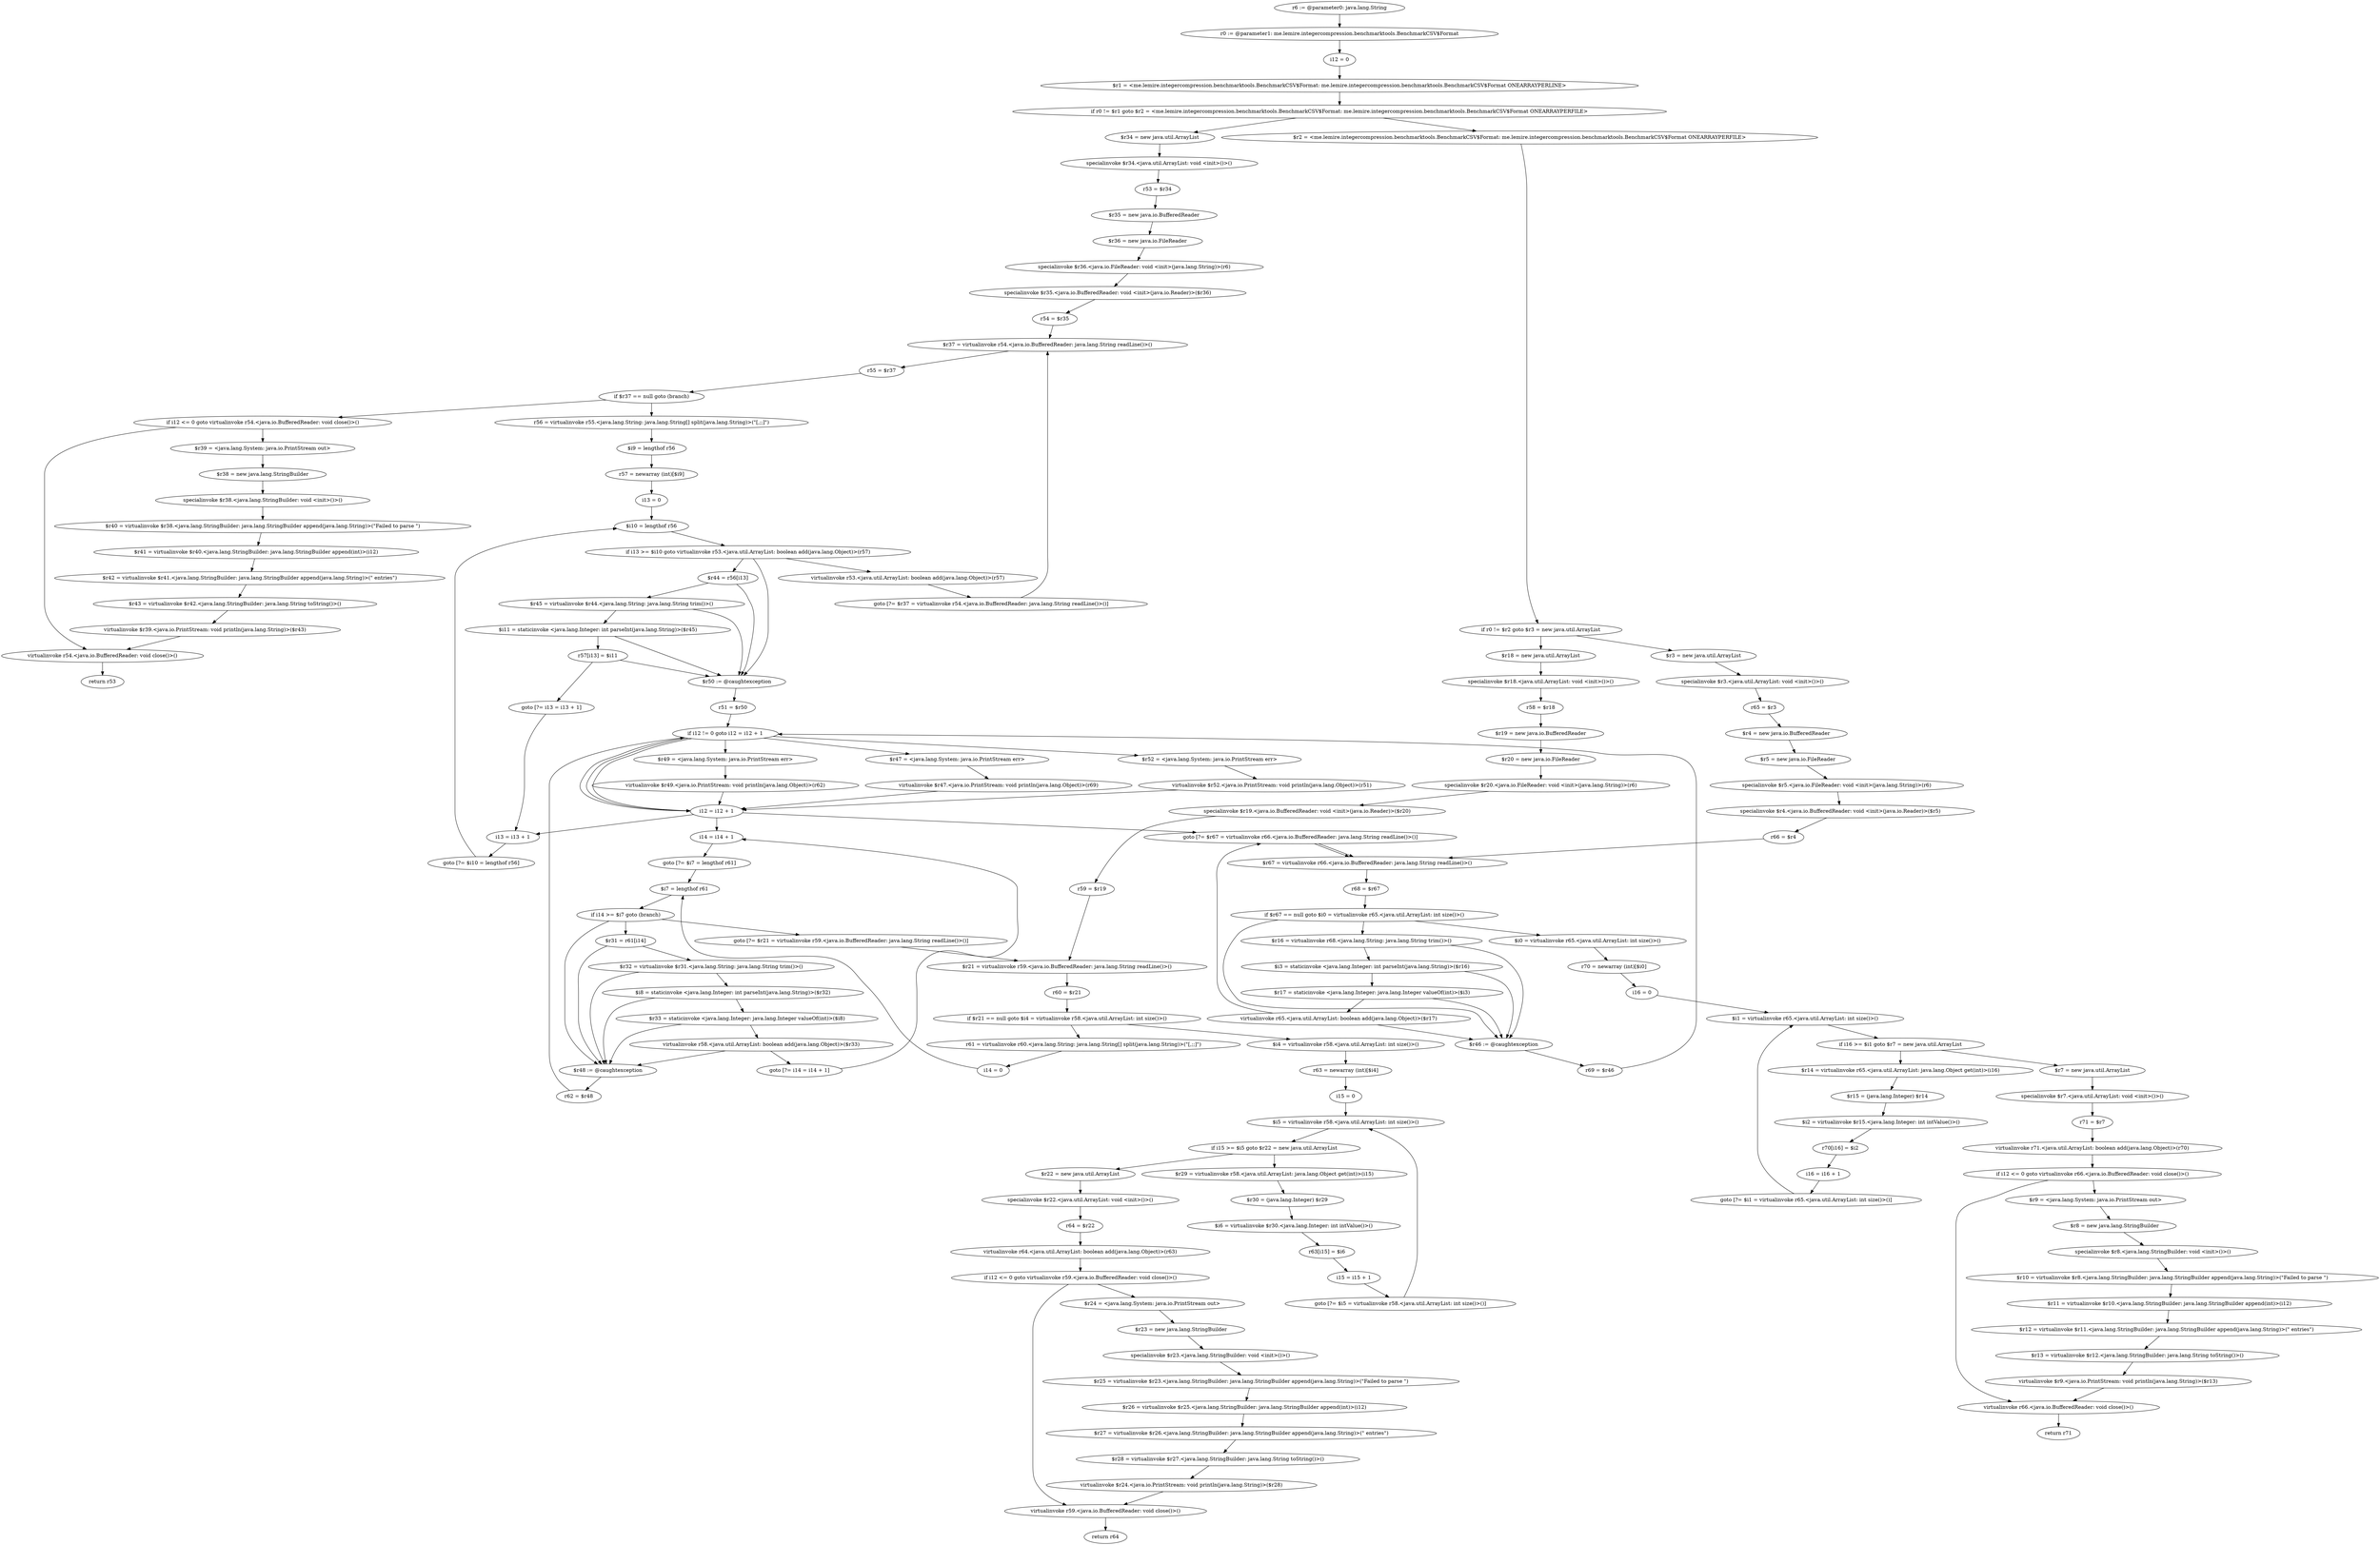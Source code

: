 digraph "unitGraph" {
    "r6 := @parameter0: java.lang.String"
    "r0 := @parameter1: me.lemire.integercompression.benchmarktools.BenchmarkCSV$Format"
    "i12 = 0"
    "$r1 = <me.lemire.integercompression.benchmarktools.BenchmarkCSV$Format: me.lemire.integercompression.benchmarktools.BenchmarkCSV$Format ONEARRAYPERLINE>"
    "if r0 != $r1 goto $r2 = <me.lemire.integercompression.benchmarktools.BenchmarkCSV$Format: me.lemire.integercompression.benchmarktools.BenchmarkCSV$Format ONEARRAYPERFILE>"
    "$r34 = new java.util.ArrayList"
    "specialinvoke $r34.<java.util.ArrayList: void <init>()>()"
    "r53 = $r34"
    "$r35 = new java.io.BufferedReader"
    "$r36 = new java.io.FileReader"
    "specialinvoke $r36.<java.io.FileReader: void <init>(java.lang.String)>(r6)"
    "specialinvoke $r35.<java.io.BufferedReader: void <init>(java.io.Reader)>($r36)"
    "r54 = $r35"
    "$r37 = virtualinvoke r54.<java.io.BufferedReader: java.lang.String readLine()>()"
    "r55 = $r37"
    "if $r37 == null goto (branch)"
    "r56 = virtualinvoke r55.<java.lang.String: java.lang.String[] split(java.lang.String)>(\"[,;;]\")"
    "$i9 = lengthof r56"
    "r57 = newarray (int)[$i9]"
    "i13 = 0"
    "$i10 = lengthof r56"
    "if i13 >= $i10 goto virtualinvoke r53.<java.util.ArrayList: boolean add(java.lang.Object)>(r57)"
    "$r44 = r56[i13]"
    "$r45 = virtualinvoke $r44.<java.lang.String: java.lang.String trim()>()"
    "$i11 = staticinvoke <java.lang.Integer: int parseInt(java.lang.String)>($r45)"
    "r57[i13] = $i11"
    "goto [?= i13 = i13 + 1]"
    "$r50 := @caughtexception"
    "r51 = $r50"
    "if i12 != 0 goto i12 = i12 + 1"
    "$r52 = <java.lang.System: java.io.PrintStream err>"
    "virtualinvoke $r52.<java.io.PrintStream: void println(java.lang.Object)>(r51)"
    "i12 = i12 + 1"
    "i13 = i13 + 1"
    "goto [?= $i10 = lengthof r56]"
    "virtualinvoke r53.<java.util.ArrayList: boolean add(java.lang.Object)>(r57)"
    "goto [?= $r37 = virtualinvoke r54.<java.io.BufferedReader: java.lang.String readLine()>()]"
    "if i12 <= 0 goto virtualinvoke r54.<java.io.BufferedReader: void close()>()"
    "$r39 = <java.lang.System: java.io.PrintStream out>"
    "$r38 = new java.lang.StringBuilder"
    "specialinvoke $r38.<java.lang.StringBuilder: void <init>()>()"
    "$r40 = virtualinvoke $r38.<java.lang.StringBuilder: java.lang.StringBuilder append(java.lang.String)>(\"Failed to parse \")"
    "$r41 = virtualinvoke $r40.<java.lang.StringBuilder: java.lang.StringBuilder append(int)>(i12)"
    "$r42 = virtualinvoke $r41.<java.lang.StringBuilder: java.lang.StringBuilder append(java.lang.String)>(\" entries\")"
    "$r43 = virtualinvoke $r42.<java.lang.StringBuilder: java.lang.String toString()>()"
    "virtualinvoke $r39.<java.io.PrintStream: void println(java.lang.String)>($r43)"
    "virtualinvoke r54.<java.io.BufferedReader: void close()>()"
    "return r53"
    "$r2 = <me.lemire.integercompression.benchmarktools.BenchmarkCSV$Format: me.lemire.integercompression.benchmarktools.BenchmarkCSV$Format ONEARRAYPERFILE>"
    "if r0 != $r2 goto $r3 = new java.util.ArrayList"
    "$r18 = new java.util.ArrayList"
    "specialinvoke $r18.<java.util.ArrayList: void <init>()>()"
    "r58 = $r18"
    "$r19 = new java.io.BufferedReader"
    "$r20 = new java.io.FileReader"
    "specialinvoke $r20.<java.io.FileReader: void <init>(java.lang.String)>(r6)"
    "specialinvoke $r19.<java.io.BufferedReader: void <init>(java.io.Reader)>($r20)"
    "r59 = $r19"
    "$r21 = virtualinvoke r59.<java.io.BufferedReader: java.lang.String readLine()>()"
    "r60 = $r21"
    "if $r21 == null goto $i4 = virtualinvoke r58.<java.util.ArrayList: int size()>()"
    "r61 = virtualinvoke r60.<java.lang.String: java.lang.String[] split(java.lang.String)>(\"[,;;]\")"
    "i14 = 0"
    "$i7 = lengthof r61"
    "if i14 >= $i7 goto (branch)"
    "$r31 = r61[i14]"
    "$r32 = virtualinvoke $r31.<java.lang.String: java.lang.String trim()>()"
    "$i8 = staticinvoke <java.lang.Integer: int parseInt(java.lang.String)>($r32)"
    "$r33 = staticinvoke <java.lang.Integer: java.lang.Integer valueOf(int)>($i8)"
    "virtualinvoke r58.<java.util.ArrayList: boolean add(java.lang.Object)>($r33)"
    "goto [?= i14 = i14 + 1]"
    "$r48 := @caughtexception"
    "r62 = $r48"
    "$r49 = <java.lang.System: java.io.PrintStream err>"
    "virtualinvoke $r49.<java.io.PrintStream: void println(java.lang.Object)>(r62)"
    "i14 = i14 + 1"
    "goto [?= $i7 = lengthof r61]"
    "goto [?= $r21 = virtualinvoke r59.<java.io.BufferedReader: java.lang.String readLine()>()]"
    "$i4 = virtualinvoke r58.<java.util.ArrayList: int size()>()"
    "r63 = newarray (int)[$i4]"
    "i15 = 0"
    "$i5 = virtualinvoke r58.<java.util.ArrayList: int size()>()"
    "if i15 >= $i5 goto $r22 = new java.util.ArrayList"
    "$r29 = virtualinvoke r58.<java.util.ArrayList: java.lang.Object get(int)>(i15)"
    "$r30 = (java.lang.Integer) $r29"
    "$i6 = virtualinvoke $r30.<java.lang.Integer: int intValue()>()"
    "r63[i15] = $i6"
    "i15 = i15 + 1"
    "goto [?= $i5 = virtualinvoke r58.<java.util.ArrayList: int size()>()]"
    "$r22 = new java.util.ArrayList"
    "specialinvoke $r22.<java.util.ArrayList: void <init>()>()"
    "r64 = $r22"
    "virtualinvoke r64.<java.util.ArrayList: boolean add(java.lang.Object)>(r63)"
    "if i12 <= 0 goto virtualinvoke r59.<java.io.BufferedReader: void close()>()"
    "$r24 = <java.lang.System: java.io.PrintStream out>"
    "$r23 = new java.lang.StringBuilder"
    "specialinvoke $r23.<java.lang.StringBuilder: void <init>()>()"
    "$r25 = virtualinvoke $r23.<java.lang.StringBuilder: java.lang.StringBuilder append(java.lang.String)>(\"Failed to parse \")"
    "$r26 = virtualinvoke $r25.<java.lang.StringBuilder: java.lang.StringBuilder append(int)>(i12)"
    "$r27 = virtualinvoke $r26.<java.lang.StringBuilder: java.lang.StringBuilder append(java.lang.String)>(\" entries\")"
    "$r28 = virtualinvoke $r27.<java.lang.StringBuilder: java.lang.String toString()>()"
    "virtualinvoke $r24.<java.io.PrintStream: void println(java.lang.String)>($r28)"
    "virtualinvoke r59.<java.io.BufferedReader: void close()>()"
    "return r64"
    "$r3 = new java.util.ArrayList"
    "specialinvoke $r3.<java.util.ArrayList: void <init>()>()"
    "r65 = $r3"
    "$r4 = new java.io.BufferedReader"
    "$r5 = new java.io.FileReader"
    "specialinvoke $r5.<java.io.FileReader: void <init>(java.lang.String)>(r6)"
    "specialinvoke $r4.<java.io.BufferedReader: void <init>(java.io.Reader)>($r5)"
    "r66 = $r4"
    "$r67 = virtualinvoke r66.<java.io.BufferedReader: java.lang.String readLine()>()"
    "r68 = $r67"
    "if $r67 == null goto $i0 = virtualinvoke r65.<java.util.ArrayList: int size()>()"
    "$r16 = virtualinvoke r68.<java.lang.String: java.lang.String trim()>()"
    "$i3 = staticinvoke <java.lang.Integer: int parseInt(java.lang.String)>($r16)"
    "$r17 = staticinvoke <java.lang.Integer: java.lang.Integer valueOf(int)>($i3)"
    "virtualinvoke r65.<java.util.ArrayList: boolean add(java.lang.Object)>($r17)"
    "goto [?= $r67 = virtualinvoke r66.<java.io.BufferedReader: java.lang.String readLine()>()]"
    "$r46 := @caughtexception"
    "r69 = $r46"
    "$r47 = <java.lang.System: java.io.PrintStream err>"
    "virtualinvoke $r47.<java.io.PrintStream: void println(java.lang.Object)>(r69)"
    "$i0 = virtualinvoke r65.<java.util.ArrayList: int size()>()"
    "r70 = newarray (int)[$i0]"
    "i16 = 0"
    "$i1 = virtualinvoke r65.<java.util.ArrayList: int size()>()"
    "if i16 >= $i1 goto $r7 = new java.util.ArrayList"
    "$r14 = virtualinvoke r65.<java.util.ArrayList: java.lang.Object get(int)>(i16)"
    "$r15 = (java.lang.Integer) $r14"
    "$i2 = virtualinvoke $r15.<java.lang.Integer: int intValue()>()"
    "r70[i16] = $i2"
    "i16 = i16 + 1"
    "goto [?= $i1 = virtualinvoke r65.<java.util.ArrayList: int size()>()]"
    "$r7 = new java.util.ArrayList"
    "specialinvoke $r7.<java.util.ArrayList: void <init>()>()"
    "r71 = $r7"
    "virtualinvoke r71.<java.util.ArrayList: boolean add(java.lang.Object)>(r70)"
    "if i12 <= 0 goto virtualinvoke r66.<java.io.BufferedReader: void close()>()"
    "$r9 = <java.lang.System: java.io.PrintStream out>"
    "$r8 = new java.lang.StringBuilder"
    "specialinvoke $r8.<java.lang.StringBuilder: void <init>()>()"
    "$r10 = virtualinvoke $r8.<java.lang.StringBuilder: java.lang.StringBuilder append(java.lang.String)>(\"Failed to parse \")"
    "$r11 = virtualinvoke $r10.<java.lang.StringBuilder: java.lang.StringBuilder append(int)>(i12)"
    "$r12 = virtualinvoke $r11.<java.lang.StringBuilder: java.lang.StringBuilder append(java.lang.String)>(\" entries\")"
    "$r13 = virtualinvoke $r12.<java.lang.StringBuilder: java.lang.String toString()>()"
    "virtualinvoke $r9.<java.io.PrintStream: void println(java.lang.String)>($r13)"
    "virtualinvoke r66.<java.io.BufferedReader: void close()>()"
    "return r71"
    "r6 := @parameter0: java.lang.String"->"r0 := @parameter1: me.lemire.integercompression.benchmarktools.BenchmarkCSV$Format";
    "r0 := @parameter1: me.lemire.integercompression.benchmarktools.BenchmarkCSV$Format"->"i12 = 0";
    "i12 = 0"->"$r1 = <me.lemire.integercompression.benchmarktools.BenchmarkCSV$Format: me.lemire.integercompression.benchmarktools.BenchmarkCSV$Format ONEARRAYPERLINE>";
    "$r1 = <me.lemire.integercompression.benchmarktools.BenchmarkCSV$Format: me.lemire.integercompression.benchmarktools.BenchmarkCSV$Format ONEARRAYPERLINE>"->"if r0 != $r1 goto $r2 = <me.lemire.integercompression.benchmarktools.BenchmarkCSV$Format: me.lemire.integercompression.benchmarktools.BenchmarkCSV$Format ONEARRAYPERFILE>";
    "if r0 != $r1 goto $r2 = <me.lemire.integercompression.benchmarktools.BenchmarkCSV$Format: me.lemire.integercompression.benchmarktools.BenchmarkCSV$Format ONEARRAYPERFILE>"->"$r34 = new java.util.ArrayList";
    "if r0 != $r1 goto $r2 = <me.lemire.integercompression.benchmarktools.BenchmarkCSV$Format: me.lemire.integercompression.benchmarktools.BenchmarkCSV$Format ONEARRAYPERFILE>"->"$r2 = <me.lemire.integercompression.benchmarktools.BenchmarkCSV$Format: me.lemire.integercompression.benchmarktools.BenchmarkCSV$Format ONEARRAYPERFILE>";
    "$r34 = new java.util.ArrayList"->"specialinvoke $r34.<java.util.ArrayList: void <init>()>()";
    "specialinvoke $r34.<java.util.ArrayList: void <init>()>()"->"r53 = $r34";
    "r53 = $r34"->"$r35 = new java.io.BufferedReader";
    "$r35 = new java.io.BufferedReader"->"$r36 = new java.io.FileReader";
    "$r36 = new java.io.FileReader"->"specialinvoke $r36.<java.io.FileReader: void <init>(java.lang.String)>(r6)";
    "specialinvoke $r36.<java.io.FileReader: void <init>(java.lang.String)>(r6)"->"specialinvoke $r35.<java.io.BufferedReader: void <init>(java.io.Reader)>($r36)";
    "specialinvoke $r35.<java.io.BufferedReader: void <init>(java.io.Reader)>($r36)"->"r54 = $r35";
    "r54 = $r35"->"$r37 = virtualinvoke r54.<java.io.BufferedReader: java.lang.String readLine()>()";
    "$r37 = virtualinvoke r54.<java.io.BufferedReader: java.lang.String readLine()>()"->"r55 = $r37";
    "r55 = $r37"->"if $r37 == null goto (branch)";
    "if $r37 == null goto (branch)"->"r56 = virtualinvoke r55.<java.lang.String: java.lang.String[] split(java.lang.String)>(\"[,;;]\")";
    "if $r37 == null goto (branch)"->"if i12 <= 0 goto virtualinvoke r54.<java.io.BufferedReader: void close()>()";
    "r56 = virtualinvoke r55.<java.lang.String: java.lang.String[] split(java.lang.String)>(\"[,;;]\")"->"$i9 = lengthof r56";
    "$i9 = lengthof r56"->"r57 = newarray (int)[$i9]";
    "r57 = newarray (int)[$i9]"->"i13 = 0";
    "i13 = 0"->"$i10 = lengthof r56";
    "$i10 = lengthof r56"->"if i13 >= $i10 goto virtualinvoke r53.<java.util.ArrayList: boolean add(java.lang.Object)>(r57)";
    "if i13 >= $i10 goto virtualinvoke r53.<java.util.ArrayList: boolean add(java.lang.Object)>(r57)"->"$r44 = r56[i13]";
    "if i13 >= $i10 goto virtualinvoke r53.<java.util.ArrayList: boolean add(java.lang.Object)>(r57)"->"virtualinvoke r53.<java.util.ArrayList: boolean add(java.lang.Object)>(r57)";
    "if i13 >= $i10 goto virtualinvoke r53.<java.util.ArrayList: boolean add(java.lang.Object)>(r57)"->"$r50 := @caughtexception";
    "$r44 = r56[i13]"->"$r45 = virtualinvoke $r44.<java.lang.String: java.lang.String trim()>()";
    "$r44 = r56[i13]"->"$r50 := @caughtexception";
    "$r45 = virtualinvoke $r44.<java.lang.String: java.lang.String trim()>()"->"$i11 = staticinvoke <java.lang.Integer: int parseInt(java.lang.String)>($r45)";
    "$r45 = virtualinvoke $r44.<java.lang.String: java.lang.String trim()>()"->"$r50 := @caughtexception";
    "$i11 = staticinvoke <java.lang.Integer: int parseInt(java.lang.String)>($r45)"->"r57[i13] = $i11";
    "$i11 = staticinvoke <java.lang.Integer: int parseInt(java.lang.String)>($r45)"->"$r50 := @caughtexception";
    "r57[i13] = $i11"->"goto [?= i13 = i13 + 1]";
    "r57[i13] = $i11"->"$r50 := @caughtexception";
    "goto [?= i13 = i13 + 1]"->"i13 = i13 + 1";
    "$r50 := @caughtexception"->"r51 = $r50";
    "r51 = $r50"->"if i12 != 0 goto i12 = i12 + 1";
    "if i12 != 0 goto i12 = i12 + 1"->"$r52 = <java.lang.System: java.io.PrintStream err>";
    "if i12 != 0 goto i12 = i12 + 1"->"i12 = i12 + 1";
    "$r52 = <java.lang.System: java.io.PrintStream err>"->"virtualinvoke $r52.<java.io.PrintStream: void println(java.lang.Object)>(r51)";
    "virtualinvoke $r52.<java.io.PrintStream: void println(java.lang.Object)>(r51)"->"i12 = i12 + 1";
    "i12 = i12 + 1"->"i13 = i13 + 1";
    "i13 = i13 + 1"->"goto [?= $i10 = lengthof r56]";
    "goto [?= $i10 = lengthof r56]"->"$i10 = lengthof r56";
    "virtualinvoke r53.<java.util.ArrayList: boolean add(java.lang.Object)>(r57)"->"goto [?= $r37 = virtualinvoke r54.<java.io.BufferedReader: java.lang.String readLine()>()]";
    "goto [?= $r37 = virtualinvoke r54.<java.io.BufferedReader: java.lang.String readLine()>()]"->"$r37 = virtualinvoke r54.<java.io.BufferedReader: java.lang.String readLine()>()";
    "if i12 <= 0 goto virtualinvoke r54.<java.io.BufferedReader: void close()>()"->"$r39 = <java.lang.System: java.io.PrintStream out>";
    "if i12 <= 0 goto virtualinvoke r54.<java.io.BufferedReader: void close()>()"->"virtualinvoke r54.<java.io.BufferedReader: void close()>()";
    "$r39 = <java.lang.System: java.io.PrintStream out>"->"$r38 = new java.lang.StringBuilder";
    "$r38 = new java.lang.StringBuilder"->"specialinvoke $r38.<java.lang.StringBuilder: void <init>()>()";
    "specialinvoke $r38.<java.lang.StringBuilder: void <init>()>()"->"$r40 = virtualinvoke $r38.<java.lang.StringBuilder: java.lang.StringBuilder append(java.lang.String)>(\"Failed to parse \")";
    "$r40 = virtualinvoke $r38.<java.lang.StringBuilder: java.lang.StringBuilder append(java.lang.String)>(\"Failed to parse \")"->"$r41 = virtualinvoke $r40.<java.lang.StringBuilder: java.lang.StringBuilder append(int)>(i12)";
    "$r41 = virtualinvoke $r40.<java.lang.StringBuilder: java.lang.StringBuilder append(int)>(i12)"->"$r42 = virtualinvoke $r41.<java.lang.StringBuilder: java.lang.StringBuilder append(java.lang.String)>(\" entries\")";
    "$r42 = virtualinvoke $r41.<java.lang.StringBuilder: java.lang.StringBuilder append(java.lang.String)>(\" entries\")"->"$r43 = virtualinvoke $r42.<java.lang.StringBuilder: java.lang.String toString()>()";
    "$r43 = virtualinvoke $r42.<java.lang.StringBuilder: java.lang.String toString()>()"->"virtualinvoke $r39.<java.io.PrintStream: void println(java.lang.String)>($r43)";
    "virtualinvoke $r39.<java.io.PrintStream: void println(java.lang.String)>($r43)"->"virtualinvoke r54.<java.io.BufferedReader: void close()>()";
    "virtualinvoke r54.<java.io.BufferedReader: void close()>()"->"return r53";
    "$r2 = <me.lemire.integercompression.benchmarktools.BenchmarkCSV$Format: me.lemire.integercompression.benchmarktools.BenchmarkCSV$Format ONEARRAYPERFILE>"->"if r0 != $r2 goto $r3 = new java.util.ArrayList";
    "if r0 != $r2 goto $r3 = new java.util.ArrayList"->"$r18 = new java.util.ArrayList";
    "if r0 != $r2 goto $r3 = new java.util.ArrayList"->"$r3 = new java.util.ArrayList";
    "$r18 = new java.util.ArrayList"->"specialinvoke $r18.<java.util.ArrayList: void <init>()>()";
    "specialinvoke $r18.<java.util.ArrayList: void <init>()>()"->"r58 = $r18";
    "r58 = $r18"->"$r19 = new java.io.BufferedReader";
    "$r19 = new java.io.BufferedReader"->"$r20 = new java.io.FileReader";
    "$r20 = new java.io.FileReader"->"specialinvoke $r20.<java.io.FileReader: void <init>(java.lang.String)>(r6)";
    "specialinvoke $r20.<java.io.FileReader: void <init>(java.lang.String)>(r6)"->"specialinvoke $r19.<java.io.BufferedReader: void <init>(java.io.Reader)>($r20)";
    "specialinvoke $r19.<java.io.BufferedReader: void <init>(java.io.Reader)>($r20)"->"r59 = $r19";
    "r59 = $r19"->"$r21 = virtualinvoke r59.<java.io.BufferedReader: java.lang.String readLine()>()";
    "$r21 = virtualinvoke r59.<java.io.BufferedReader: java.lang.String readLine()>()"->"r60 = $r21";
    "r60 = $r21"->"if $r21 == null goto $i4 = virtualinvoke r58.<java.util.ArrayList: int size()>()";
    "if $r21 == null goto $i4 = virtualinvoke r58.<java.util.ArrayList: int size()>()"->"r61 = virtualinvoke r60.<java.lang.String: java.lang.String[] split(java.lang.String)>(\"[,;;]\")";
    "if $r21 == null goto $i4 = virtualinvoke r58.<java.util.ArrayList: int size()>()"->"$i4 = virtualinvoke r58.<java.util.ArrayList: int size()>()";
    "r61 = virtualinvoke r60.<java.lang.String: java.lang.String[] split(java.lang.String)>(\"[,;;]\")"->"i14 = 0";
    "i14 = 0"->"$i7 = lengthof r61";
    "$i7 = lengthof r61"->"if i14 >= $i7 goto (branch)";
    "if i14 >= $i7 goto (branch)"->"$r31 = r61[i14]";
    "if i14 >= $i7 goto (branch)"->"goto [?= $r21 = virtualinvoke r59.<java.io.BufferedReader: java.lang.String readLine()>()]";
    "if i14 >= $i7 goto (branch)"->"$r48 := @caughtexception";
    "$r31 = r61[i14]"->"$r32 = virtualinvoke $r31.<java.lang.String: java.lang.String trim()>()";
    "$r31 = r61[i14]"->"$r48 := @caughtexception";
    "$r32 = virtualinvoke $r31.<java.lang.String: java.lang.String trim()>()"->"$i8 = staticinvoke <java.lang.Integer: int parseInt(java.lang.String)>($r32)";
    "$r32 = virtualinvoke $r31.<java.lang.String: java.lang.String trim()>()"->"$r48 := @caughtexception";
    "$i8 = staticinvoke <java.lang.Integer: int parseInt(java.lang.String)>($r32)"->"$r33 = staticinvoke <java.lang.Integer: java.lang.Integer valueOf(int)>($i8)";
    "$i8 = staticinvoke <java.lang.Integer: int parseInt(java.lang.String)>($r32)"->"$r48 := @caughtexception";
    "$r33 = staticinvoke <java.lang.Integer: java.lang.Integer valueOf(int)>($i8)"->"virtualinvoke r58.<java.util.ArrayList: boolean add(java.lang.Object)>($r33)";
    "$r33 = staticinvoke <java.lang.Integer: java.lang.Integer valueOf(int)>($i8)"->"$r48 := @caughtexception";
    "virtualinvoke r58.<java.util.ArrayList: boolean add(java.lang.Object)>($r33)"->"goto [?= i14 = i14 + 1]";
    "virtualinvoke r58.<java.util.ArrayList: boolean add(java.lang.Object)>($r33)"->"$r48 := @caughtexception";
    "goto [?= i14 = i14 + 1]"->"i14 = i14 + 1";
    "$r48 := @caughtexception"->"r62 = $r48";
    "r62 = $r48"->"if i12 != 0 goto i12 = i12 + 1";
    "if i12 != 0 goto i12 = i12 + 1"->"$r49 = <java.lang.System: java.io.PrintStream err>";
    "if i12 != 0 goto i12 = i12 + 1"->"i12 = i12 + 1";
    "$r49 = <java.lang.System: java.io.PrintStream err>"->"virtualinvoke $r49.<java.io.PrintStream: void println(java.lang.Object)>(r62)";
    "virtualinvoke $r49.<java.io.PrintStream: void println(java.lang.Object)>(r62)"->"i12 = i12 + 1";
    "i12 = i12 + 1"->"i14 = i14 + 1";
    "i14 = i14 + 1"->"goto [?= $i7 = lengthof r61]";
    "goto [?= $i7 = lengthof r61]"->"$i7 = lengthof r61";
    "goto [?= $r21 = virtualinvoke r59.<java.io.BufferedReader: java.lang.String readLine()>()]"->"$r21 = virtualinvoke r59.<java.io.BufferedReader: java.lang.String readLine()>()";
    "$i4 = virtualinvoke r58.<java.util.ArrayList: int size()>()"->"r63 = newarray (int)[$i4]";
    "r63 = newarray (int)[$i4]"->"i15 = 0";
    "i15 = 0"->"$i5 = virtualinvoke r58.<java.util.ArrayList: int size()>()";
    "$i5 = virtualinvoke r58.<java.util.ArrayList: int size()>()"->"if i15 >= $i5 goto $r22 = new java.util.ArrayList";
    "if i15 >= $i5 goto $r22 = new java.util.ArrayList"->"$r29 = virtualinvoke r58.<java.util.ArrayList: java.lang.Object get(int)>(i15)";
    "if i15 >= $i5 goto $r22 = new java.util.ArrayList"->"$r22 = new java.util.ArrayList";
    "$r29 = virtualinvoke r58.<java.util.ArrayList: java.lang.Object get(int)>(i15)"->"$r30 = (java.lang.Integer) $r29";
    "$r30 = (java.lang.Integer) $r29"->"$i6 = virtualinvoke $r30.<java.lang.Integer: int intValue()>()";
    "$i6 = virtualinvoke $r30.<java.lang.Integer: int intValue()>()"->"r63[i15] = $i6";
    "r63[i15] = $i6"->"i15 = i15 + 1";
    "i15 = i15 + 1"->"goto [?= $i5 = virtualinvoke r58.<java.util.ArrayList: int size()>()]";
    "goto [?= $i5 = virtualinvoke r58.<java.util.ArrayList: int size()>()]"->"$i5 = virtualinvoke r58.<java.util.ArrayList: int size()>()";
    "$r22 = new java.util.ArrayList"->"specialinvoke $r22.<java.util.ArrayList: void <init>()>()";
    "specialinvoke $r22.<java.util.ArrayList: void <init>()>()"->"r64 = $r22";
    "r64 = $r22"->"virtualinvoke r64.<java.util.ArrayList: boolean add(java.lang.Object)>(r63)";
    "virtualinvoke r64.<java.util.ArrayList: boolean add(java.lang.Object)>(r63)"->"if i12 <= 0 goto virtualinvoke r59.<java.io.BufferedReader: void close()>()";
    "if i12 <= 0 goto virtualinvoke r59.<java.io.BufferedReader: void close()>()"->"$r24 = <java.lang.System: java.io.PrintStream out>";
    "if i12 <= 0 goto virtualinvoke r59.<java.io.BufferedReader: void close()>()"->"virtualinvoke r59.<java.io.BufferedReader: void close()>()";
    "$r24 = <java.lang.System: java.io.PrintStream out>"->"$r23 = new java.lang.StringBuilder";
    "$r23 = new java.lang.StringBuilder"->"specialinvoke $r23.<java.lang.StringBuilder: void <init>()>()";
    "specialinvoke $r23.<java.lang.StringBuilder: void <init>()>()"->"$r25 = virtualinvoke $r23.<java.lang.StringBuilder: java.lang.StringBuilder append(java.lang.String)>(\"Failed to parse \")";
    "$r25 = virtualinvoke $r23.<java.lang.StringBuilder: java.lang.StringBuilder append(java.lang.String)>(\"Failed to parse \")"->"$r26 = virtualinvoke $r25.<java.lang.StringBuilder: java.lang.StringBuilder append(int)>(i12)";
    "$r26 = virtualinvoke $r25.<java.lang.StringBuilder: java.lang.StringBuilder append(int)>(i12)"->"$r27 = virtualinvoke $r26.<java.lang.StringBuilder: java.lang.StringBuilder append(java.lang.String)>(\" entries\")";
    "$r27 = virtualinvoke $r26.<java.lang.StringBuilder: java.lang.StringBuilder append(java.lang.String)>(\" entries\")"->"$r28 = virtualinvoke $r27.<java.lang.StringBuilder: java.lang.String toString()>()";
    "$r28 = virtualinvoke $r27.<java.lang.StringBuilder: java.lang.String toString()>()"->"virtualinvoke $r24.<java.io.PrintStream: void println(java.lang.String)>($r28)";
    "virtualinvoke $r24.<java.io.PrintStream: void println(java.lang.String)>($r28)"->"virtualinvoke r59.<java.io.BufferedReader: void close()>()";
    "virtualinvoke r59.<java.io.BufferedReader: void close()>()"->"return r64";
    "$r3 = new java.util.ArrayList"->"specialinvoke $r3.<java.util.ArrayList: void <init>()>()";
    "specialinvoke $r3.<java.util.ArrayList: void <init>()>()"->"r65 = $r3";
    "r65 = $r3"->"$r4 = new java.io.BufferedReader";
    "$r4 = new java.io.BufferedReader"->"$r5 = new java.io.FileReader";
    "$r5 = new java.io.FileReader"->"specialinvoke $r5.<java.io.FileReader: void <init>(java.lang.String)>(r6)";
    "specialinvoke $r5.<java.io.FileReader: void <init>(java.lang.String)>(r6)"->"specialinvoke $r4.<java.io.BufferedReader: void <init>(java.io.Reader)>($r5)";
    "specialinvoke $r4.<java.io.BufferedReader: void <init>(java.io.Reader)>($r5)"->"r66 = $r4";
    "r66 = $r4"->"$r67 = virtualinvoke r66.<java.io.BufferedReader: java.lang.String readLine()>()";
    "$r67 = virtualinvoke r66.<java.io.BufferedReader: java.lang.String readLine()>()"->"r68 = $r67";
    "r68 = $r67"->"if $r67 == null goto $i0 = virtualinvoke r65.<java.util.ArrayList: int size()>()";
    "if $r67 == null goto $i0 = virtualinvoke r65.<java.util.ArrayList: int size()>()"->"$r16 = virtualinvoke r68.<java.lang.String: java.lang.String trim()>()";
    "if $r67 == null goto $i0 = virtualinvoke r65.<java.util.ArrayList: int size()>()"->"$i0 = virtualinvoke r65.<java.util.ArrayList: int size()>()";
    "if $r67 == null goto $i0 = virtualinvoke r65.<java.util.ArrayList: int size()>()"->"$r46 := @caughtexception";
    "$r16 = virtualinvoke r68.<java.lang.String: java.lang.String trim()>()"->"$i3 = staticinvoke <java.lang.Integer: int parseInt(java.lang.String)>($r16)";
    "$r16 = virtualinvoke r68.<java.lang.String: java.lang.String trim()>()"->"$r46 := @caughtexception";
    "$i3 = staticinvoke <java.lang.Integer: int parseInt(java.lang.String)>($r16)"->"$r17 = staticinvoke <java.lang.Integer: java.lang.Integer valueOf(int)>($i3)";
    "$i3 = staticinvoke <java.lang.Integer: int parseInt(java.lang.String)>($r16)"->"$r46 := @caughtexception";
    "$r17 = staticinvoke <java.lang.Integer: java.lang.Integer valueOf(int)>($i3)"->"virtualinvoke r65.<java.util.ArrayList: boolean add(java.lang.Object)>($r17)";
    "$r17 = staticinvoke <java.lang.Integer: java.lang.Integer valueOf(int)>($i3)"->"$r46 := @caughtexception";
    "virtualinvoke r65.<java.util.ArrayList: boolean add(java.lang.Object)>($r17)"->"goto [?= $r67 = virtualinvoke r66.<java.io.BufferedReader: java.lang.String readLine()>()]";
    "virtualinvoke r65.<java.util.ArrayList: boolean add(java.lang.Object)>($r17)"->"$r46 := @caughtexception";
    "goto [?= $r67 = virtualinvoke r66.<java.io.BufferedReader: java.lang.String readLine()>()]"->"$r67 = virtualinvoke r66.<java.io.BufferedReader: java.lang.String readLine()>()";
    "$r46 := @caughtexception"->"r69 = $r46";
    "r69 = $r46"->"if i12 != 0 goto i12 = i12 + 1";
    "if i12 != 0 goto i12 = i12 + 1"->"$r47 = <java.lang.System: java.io.PrintStream err>";
    "if i12 != 0 goto i12 = i12 + 1"->"i12 = i12 + 1";
    "$r47 = <java.lang.System: java.io.PrintStream err>"->"virtualinvoke $r47.<java.io.PrintStream: void println(java.lang.Object)>(r69)";
    "virtualinvoke $r47.<java.io.PrintStream: void println(java.lang.Object)>(r69)"->"i12 = i12 + 1";
    "i12 = i12 + 1"->"goto [?= $r67 = virtualinvoke r66.<java.io.BufferedReader: java.lang.String readLine()>()]";
    "goto [?= $r67 = virtualinvoke r66.<java.io.BufferedReader: java.lang.String readLine()>()]"->"$r67 = virtualinvoke r66.<java.io.BufferedReader: java.lang.String readLine()>()";
    "$i0 = virtualinvoke r65.<java.util.ArrayList: int size()>()"->"r70 = newarray (int)[$i0]";
    "r70 = newarray (int)[$i0]"->"i16 = 0";
    "i16 = 0"->"$i1 = virtualinvoke r65.<java.util.ArrayList: int size()>()";
    "$i1 = virtualinvoke r65.<java.util.ArrayList: int size()>()"->"if i16 >= $i1 goto $r7 = new java.util.ArrayList";
    "if i16 >= $i1 goto $r7 = new java.util.ArrayList"->"$r14 = virtualinvoke r65.<java.util.ArrayList: java.lang.Object get(int)>(i16)";
    "if i16 >= $i1 goto $r7 = new java.util.ArrayList"->"$r7 = new java.util.ArrayList";
    "$r14 = virtualinvoke r65.<java.util.ArrayList: java.lang.Object get(int)>(i16)"->"$r15 = (java.lang.Integer) $r14";
    "$r15 = (java.lang.Integer) $r14"->"$i2 = virtualinvoke $r15.<java.lang.Integer: int intValue()>()";
    "$i2 = virtualinvoke $r15.<java.lang.Integer: int intValue()>()"->"r70[i16] = $i2";
    "r70[i16] = $i2"->"i16 = i16 + 1";
    "i16 = i16 + 1"->"goto [?= $i1 = virtualinvoke r65.<java.util.ArrayList: int size()>()]";
    "goto [?= $i1 = virtualinvoke r65.<java.util.ArrayList: int size()>()]"->"$i1 = virtualinvoke r65.<java.util.ArrayList: int size()>()";
    "$r7 = new java.util.ArrayList"->"specialinvoke $r7.<java.util.ArrayList: void <init>()>()";
    "specialinvoke $r7.<java.util.ArrayList: void <init>()>()"->"r71 = $r7";
    "r71 = $r7"->"virtualinvoke r71.<java.util.ArrayList: boolean add(java.lang.Object)>(r70)";
    "virtualinvoke r71.<java.util.ArrayList: boolean add(java.lang.Object)>(r70)"->"if i12 <= 0 goto virtualinvoke r66.<java.io.BufferedReader: void close()>()";
    "if i12 <= 0 goto virtualinvoke r66.<java.io.BufferedReader: void close()>()"->"$r9 = <java.lang.System: java.io.PrintStream out>";
    "if i12 <= 0 goto virtualinvoke r66.<java.io.BufferedReader: void close()>()"->"virtualinvoke r66.<java.io.BufferedReader: void close()>()";
    "$r9 = <java.lang.System: java.io.PrintStream out>"->"$r8 = new java.lang.StringBuilder";
    "$r8 = new java.lang.StringBuilder"->"specialinvoke $r8.<java.lang.StringBuilder: void <init>()>()";
    "specialinvoke $r8.<java.lang.StringBuilder: void <init>()>()"->"$r10 = virtualinvoke $r8.<java.lang.StringBuilder: java.lang.StringBuilder append(java.lang.String)>(\"Failed to parse \")";
    "$r10 = virtualinvoke $r8.<java.lang.StringBuilder: java.lang.StringBuilder append(java.lang.String)>(\"Failed to parse \")"->"$r11 = virtualinvoke $r10.<java.lang.StringBuilder: java.lang.StringBuilder append(int)>(i12)";
    "$r11 = virtualinvoke $r10.<java.lang.StringBuilder: java.lang.StringBuilder append(int)>(i12)"->"$r12 = virtualinvoke $r11.<java.lang.StringBuilder: java.lang.StringBuilder append(java.lang.String)>(\" entries\")";
    "$r12 = virtualinvoke $r11.<java.lang.StringBuilder: java.lang.StringBuilder append(java.lang.String)>(\" entries\")"->"$r13 = virtualinvoke $r12.<java.lang.StringBuilder: java.lang.String toString()>()";
    "$r13 = virtualinvoke $r12.<java.lang.StringBuilder: java.lang.String toString()>()"->"virtualinvoke $r9.<java.io.PrintStream: void println(java.lang.String)>($r13)";
    "virtualinvoke $r9.<java.io.PrintStream: void println(java.lang.String)>($r13)"->"virtualinvoke r66.<java.io.BufferedReader: void close()>()";
    "virtualinvoke r66.<java.io.BufferedReader: void close()>()"->"return r71";
}
